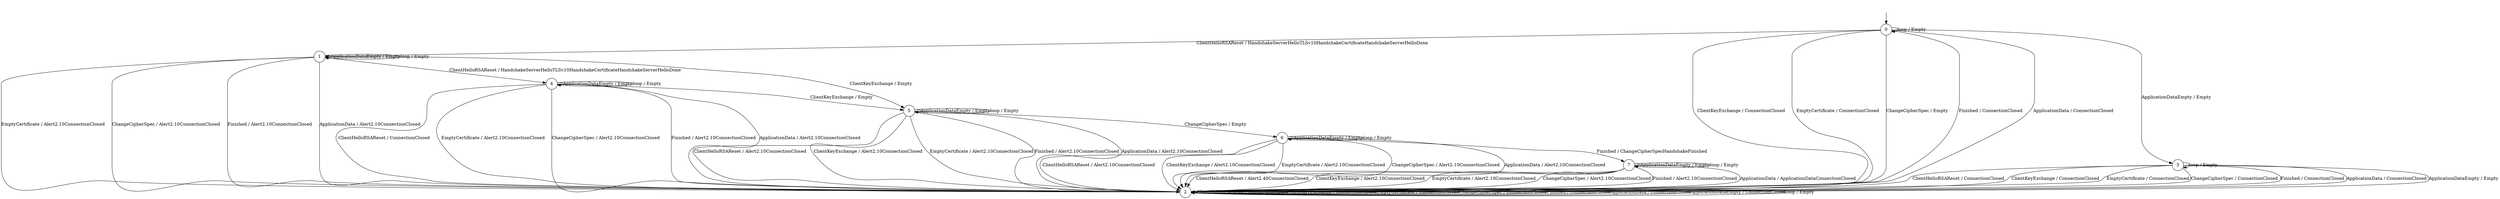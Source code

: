 digraph g {
__start0 [label="" shape="none"];

	s0 [shape="circle" label="0"];
	s1 [shape="circle" label="1"];
	s2 [shape="circle" label="2"];
	s3 [shape="circle" label="3"];
	s4 [shape="circle" label="4"];
	s5 [shape="circle" label="5"];
	s6 [shape="circle" label="6"];
	s7 [shape="circle" label="7"];
	s0 -> s1 [label="ClientHelloRSAReset / HandshakeServerHelloTLSv10HandshakeCertificateHandshakeServerHelloDone"];
	s0 -> s2 [label="ClientKeyExchange / ConnectionClosed"];
	s0 -> s2 [label="EmptyCertificate / ConnectionClosed"];
	s0 -> s2 [label="ChangeCipherSpec / Empty"];
	s0 -> s2 [label="Finished / ConnectionClosed"];
	s0 -> s2 [label="ApplicationData / ConnectionClosed"];
	s0 -> s3 [label="ApplicationDataEmpty / Empty"];
	s1 -> s4 [label="ClientHelloRSAReset / HandshakeServerHelloTLSv10HandshakeCertificateHandshakeServerHelloDone"];
	s1 -> s5 [label="ClientKeyExchange / Empty"];
	s1 -> s2 [label="EmptyCertificate / Alert2.10ConnectionClosed"];
	s1 -> s2 [label="ChangeCipherSpec / Alert2.10ConnectionClosed"];
	s1 -> s2 [label="Finished / Alert2.10ConnectionClosed"];
	s1 -> s2 [label="ApplicationData / Alert2.10ConnectionClosed"];
	s1 -> s1 [label="ApplicationDataEmpty / Empty"];
	s2 -> s2 [label="ClientHelloRSAReset / ConnectionClosed"];
	s2 -> s2 [label="ClientKeyExchange / ConnectionClosed"];
	s2 -> s2 [label="EmptyCertificate / ConnectionClosed"];
	s2 -> s2 [label="ChangeCipherSpec / ConnectionClosed"];
	s2 -> s2 [label="Finished / ConnectionClosed"];
	s2 -> s2 [label="ApplicationData / ConnectionClosed"];
	s2 -> s2 [label="ApplicationDataEmpty / ConnectionClosed"];
	s3 -> s2 [label="ClientHelloRSAReset / ConnectionClosed"];
	s3 -> s2 [label="ClientKeyExchange / ConnectionClosed"];
	s3 -> s2 [label="EmptyCertificate / ConnectionClosed"];
	s3 -> s2 [label="ChangeCipherSpec / ConnectionClosed"];
	s3 -> s2 [label="Finished / ConnectionClosed"];
	s3 -> s2 [label="ApplicationData / ConnectionClosed"];
	s3 -> s2 [label="ApplicationDataEmpty / Empty"];
	s4 -> s2 [label="ClientHelloRSAReset / ConnectionClosed"];
	s4 -> s5 [label="ClientKeyExchange / Empty"];
	s4 -> s2 [label="EmptyCertificate / Alert2.10ConnectionClosed"];
	s4 -> s2 [label="ChangeCipherSpec / Alert2.10ConnectionClosed"];
	s4 -> s2 [label="Finished / Alert2.10ConnectionClosed"];
	s4 -> s2 [label="ApplicationData / Alert2.10ConnectionClosed"];
	s4 -> s4 [label="ApplicationDataEmpty / Empty"];
	s5 -> s2 [label="ClientHelloRSAReset / Alert2.10ConnectionClosed"];
	s5 -> s2 [label="ClientKeyExchange / Alert2.10ConnectionClosed"];
	s5 -> s2 [label="EmptyCertificate / Alert2.10ConnectionClosed"];
	s5 -> s6 [label="ChangeCipherSpec / Empty"];
	s5 -> s2 [label="Finished / Alert2.10ConnectionClosed"];
	s5 -> s2 [label="ApplicationData / Alert2.10ConnectionClosed"];
	s5 -> s5 [label="ApplicationDataEmpty / Empty"];
	s6 -> s2 [label="ClientHelloRSAReset / Alert2.10ConnectionClosed"];
	s6 -> s2 [label="ClientKeyExchange / Alert2.10ConnectionClosed"];
	s6 -> s2 [label="EmptyCertificate / Alert2.10ConnectionClosed"];
	s6 -> s2 [label="ChangeCipherSpec / Alert2.10ConnectionClosed"];
	s6 -> s7 [label="Finished / ChangeCipherSpecHandshakeFinished"];
	s6 -> s2 [label="ApplicationData / Alert2.10ConnectionClosed"];
	s6 -> s6 [label="ApplicationDataEmpty / Empty"];
	s7 -> s2 [label="ClientHelloRSAReset / Alert2.40ConnectionClosed"];
	s7 -> s2 [label="ClientKeyExchange / Alert2.10ConnectionClosed"];
	s7 -> s2 [label="EmptyCertificate / Alert2.10ConnectionClosed"];
	s7 -> s2 [label="ChangeCipherSpec / Alert2.10ConnectionClosed"];
	s7 -> s2 [label="Finished / Alert2.10ConnectionClosed"];
	s7 -> s2 [label="ApplicationData / ApplicationDataConnectionClosed"];
	s7 -> s7 [label="ApplicationDataEmpty / Empty"];
    s0 -> s0 [label="loop / Empty"];
    s1 -> s1 [label="loop / Empty"];
    s2 -> s2 [label="loop / Empty"];
    s3 -> s3 [label="loop / Empty"];
    s4 -> s4 [label="loop / Empty"];
    s5 -> s5 [label="loop / Empty"];
    s6 -> s6 [label="loop / Empty"];
    s7 -> s7 [label="loop / Empty"];

__start0 -> s0;
}
